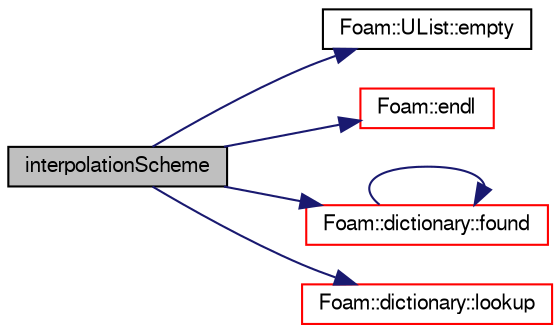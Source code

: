 digraph "interpolationScheme"
{
  bgcolor="transparent";
  edge [fontname="FreeSans",fontsize="10",labelfontname="FreeSans",labelfontsize="10"];
  node [fontname="FreeSans",fontsize="10",shape=record];
  rankdir="LR";
  Node3244 [label="interpolationScheme",height=0.2,width=0.4,color="black", fillcolor="grey75", style="filled", fontcolor="black"];
  Node3244 -> Node3245 [color="midnightblue",fontsize="10",style="solid",fontname="FreeSans"];
  Node3245 [label="Foam::UList::empty",height=0.2,width=0.4,color="black",URL="$a25698.html#a644718bb2fb240de962dc3c9a1fdf0dc",tooltip="Return true if the UList is empty (ie, size() is zero). "];
  Node3244 -> Node3246 [color="midnightblue",fontsize="10",style="solid",fontname="FreeSans"];
  Node3246 [label="Foam::endl",height=0.2,width=0.4,color="red",URL="$a21124.html#a2db8fe02a0d3909e9351bb4275b23ce4",tooltip="Add newline and flush stream. "];
  Node3244 -> Node3248 [color="midnightblue",fontsize="10",style="solid",fontname="FreeSans"];
  Node3248 [label="Foam::dictionary::found",height=0.2,width=0.4,color="red",URL="$a26014.html#adcd3d5d43253006ef145e56b43025d28",tooltip="Search dictionary for given keyword. "];
  Node3248 -> Node3248 [color="midnightblue",fontsize="10",style="solid",fontname="FreeSans"];
  Node3244 -> Node3250 [color="midnightblue",fontsize="10",style="solid",fontname="FreeSans"];
  Node3250 [label="Foam::dictionary::lookup",height=0.2,width=0.4,color="red",URL="$a26014.html#a6a0727fa523e48977e27348663def509",tooltip="Find and return an entry data stream. "];
}
